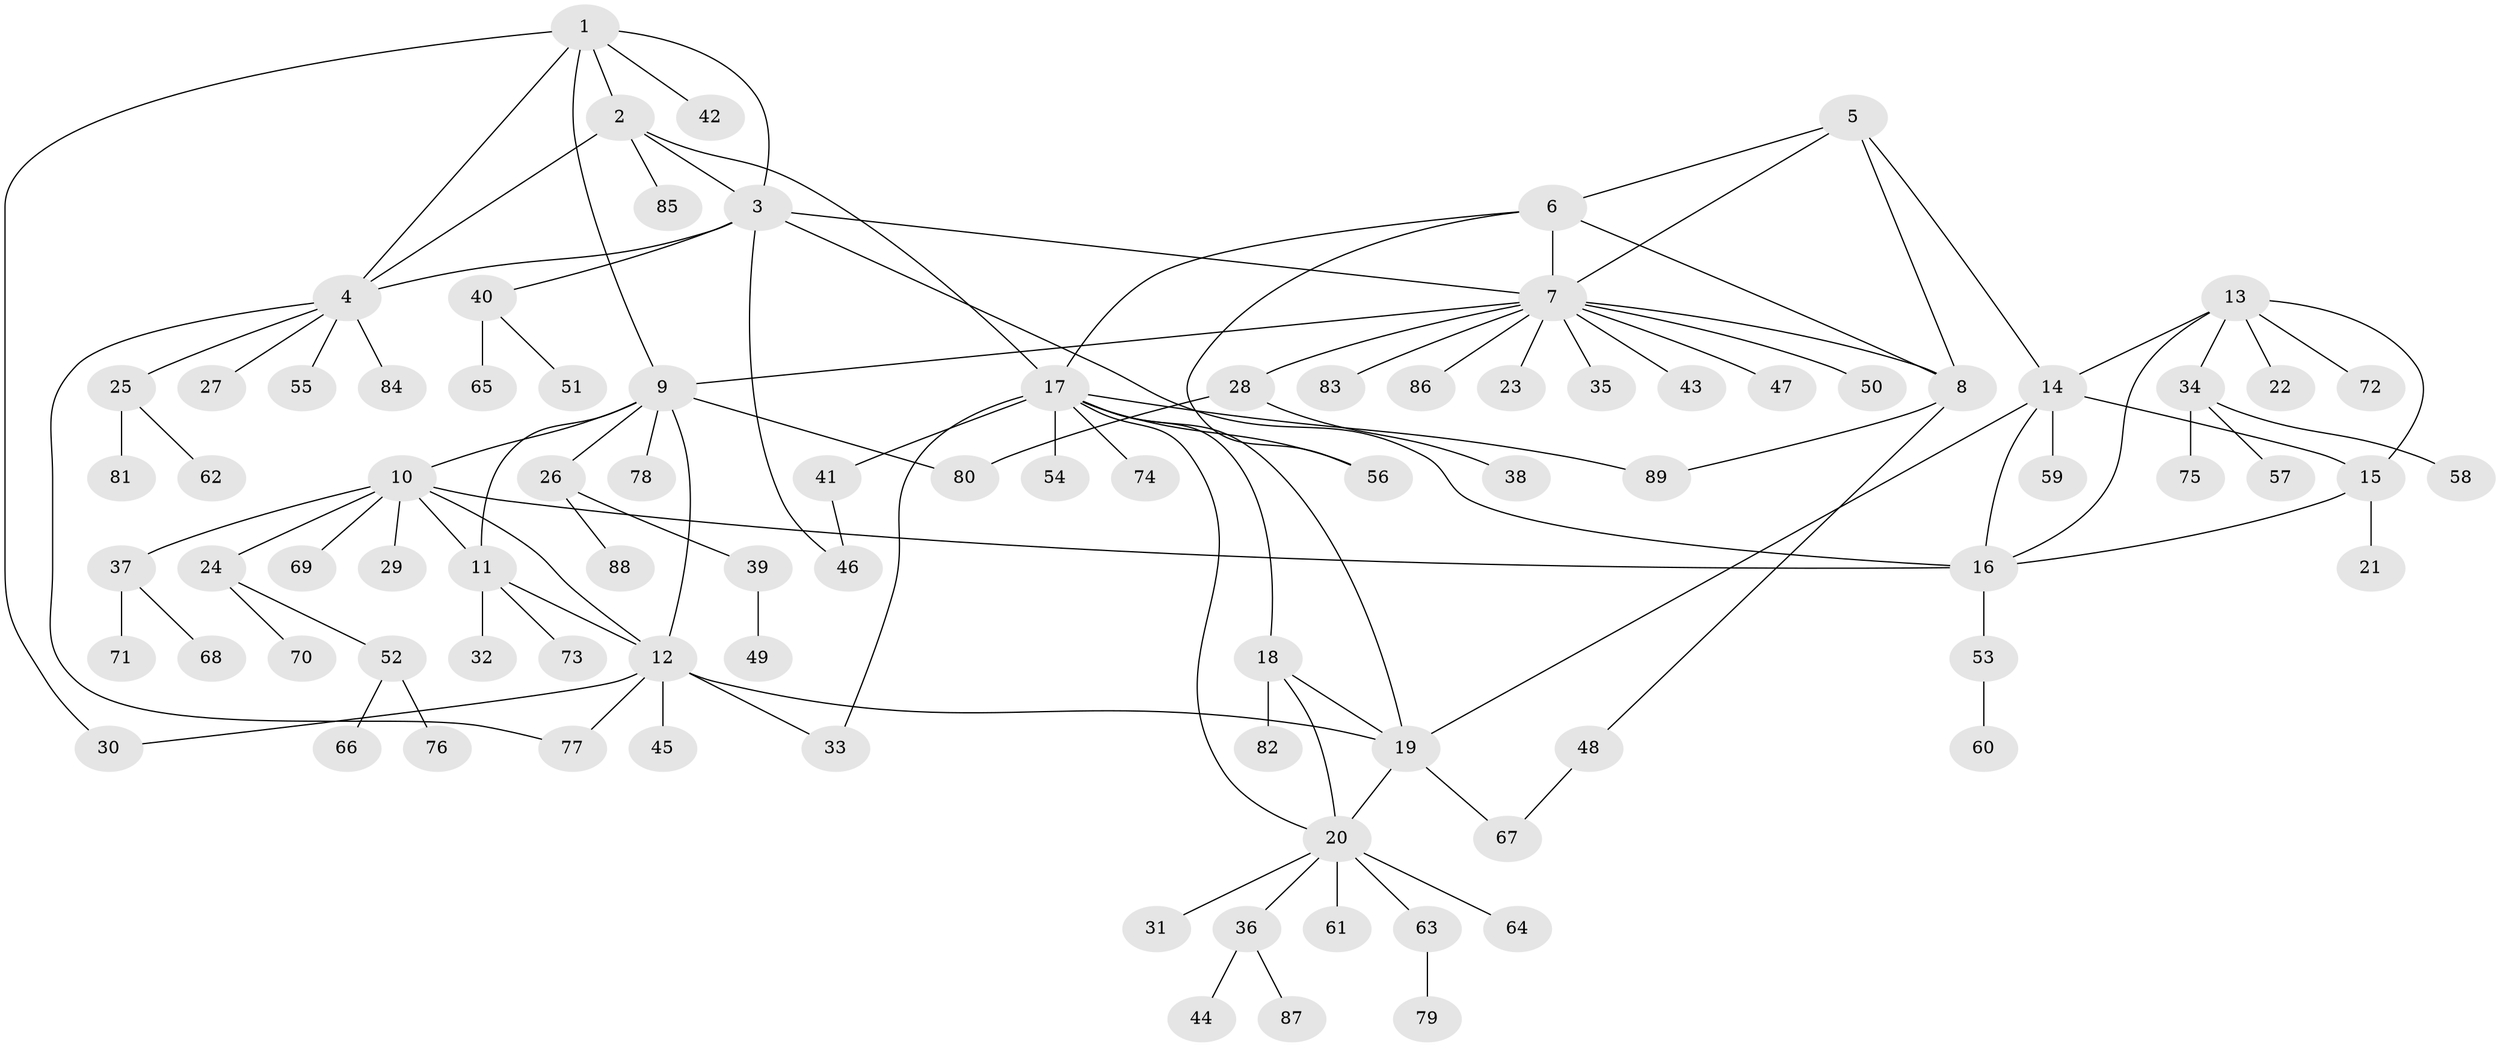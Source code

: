 // coarse degree distribution, {6: 0.05714285714285714, 16: 0.02857142857142857, 4: 0.02857142857142857, 3: 0.02857142857142857, 5: 0.02857142857142857, 8: 0.02857142857142857, 12: 0.02857142857142857, 1: 0.6857142857142857, 2: 0.08571428571428572}
// Generated by graph-tools (version 1.1) at 2025/19/03/04/25 18:19:48]
// undirected, 89 vertices, 117 edges
graph export_dot {
graph [start="1"]
  node [color=gray90,style=filled];
  1;
  2;
  3;
  4;
  5;
  6;
  7;
  8;
  9;
  10;
  11;
  12;
  13;
  14;
  15;
  16;
  17;
  18;
  19;
  20;
  21;
  22;
  23;
  24;
  25;
  26;
  27;
  28;
  29;
  30;
  31;
  32;
  33;
  34;
  35;
  36;
  37;
  38;
  39;
  40;
  41;
  42;
  43;
  44;
  45;
  46;
  47;
  48;
  49;
  50;
  51;
  52;
  53;
  54;
  55;
  56;
  57;
  58;
  59;
  60;
  61;
  62;
  63;
  64;
  65;
  66;
  67;
  68;
  69;
  70;
  71;
  72;
  73;
  74;
  75;
  76;
  77;
  78;
  79;
  80;
  81;
  82;
  83;
  84;
  85;
  86;
  87;
  88;
  89;
  1 -- 2;
  1 -- 3;
  1 -- 4;
  1 -- 9;
  1 -- 30;
  1 -- 42;
  2 -- 3;
  2 -- 4;
  2 -- 17;
  2 -- 85;
  3 -- 4;
  3 -- 7;
  3 -- 16;
  3 -- 40;
  3 -- 46;
  4 -- 25;
  4 -- 27;
  4 -- 55;
  4 -- 77;
  4 -- 84;
  5 -- 6;
  5 -- 7;
  5 -- 8;
  5 -- 14;
  6 -- 7;
  6 -- 8;
  6 -- 17;
  6 -- 56;
  7 -- 8;
  7 -- 9;
  7 -- 23;
  7 -- 28;
  7 -- 35;
  7 -- 43;
  7 -- 47;
  7 -- 50;
  7 -- 83;
  7 -- 86;
  8 -- 48;
  8 -- 89;
  9 -- 10;
  9 -- 11;
  9 -- 12;
  9 -- 26;
  9 -- 78;
  9 -- 80;
  10 -- 11;
  10 -- 12;
  10 -- 16;
  10 -- 24;
  10 -- 29;
  10 -- 37;
  10 -- 69;
  11 -- 12;
  11 -- 32;
  11 -- 73;
  12 -- 19;
  12 -- 30;
  12 -- 33;
  12 -- 45;
  12 -- 77;
  13 -- 14;
  13 -- 15;
  13 -- 16;
  13 -- 22;
  13 -- 34;
  13 -- 72;
  14 -- 15;
  14 -- 16;
  14 -- 19;
  14 -- 59;
  15 -- 16;
  15 -- 21;
  16 -- 53;
  17 -- 18;
  17 -- 19;
  17 -- 20;
  17 -- 33;
  17 -- 41;
  17 -- 54;
  17 -- 56;
  17 -- 74;
  17 -- 89;
  18 -- 19;
  18 -- 20;
  18 -- 82;
  19 -- 20;
  19 -- 67;
  20 -- 31;
  20 -- 36;
  20 -- 61;
  20 -- 63;
  20 -- 64;
  24 -- 52;
  24 -- 70;
  25 -- 62;
  25 -- 81;
  26 -- 39;
  26 -- 88;
  28 -- 38;
  28 -- 80;
  34 -- 57;
  34 -- 58;
  34 -- 75;
  36 -- 44;
  36 -- 87;
  37 -- 68;
  37 -- 71;
  39 -- 49;
  40 -- 51;
  40 -- 65;
  41 -- 46;
  48 -- 67;
  52 -- 66;
  52 -- 76;
  53 -- 60;
  63 -- 79;
}
